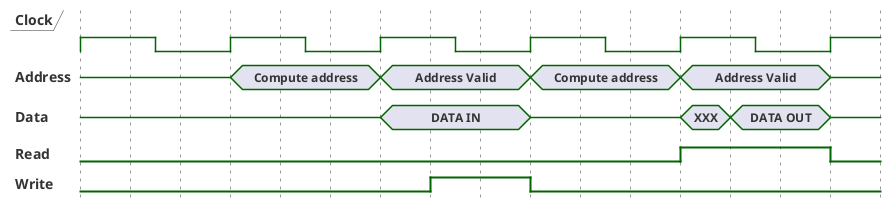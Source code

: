 @startuml
mode compact
hide time-axis
clock "Clock" as clk with period 30
concise "Address" as addr
concise "Data" as data
binary "Read" as rd
binary "Write" as wrt

@0 
data is {-}
addr is {-}

@30
addr is "Compute address"

@60
addr is "Address Valid"
data is "DATA IN"

@70
wrt is 1

@90
data is {-}
addr is "Compute address"
wrt is 0

@120
addr is "Address Valid"
rd is 1
data is "XXX"

@130
data is "DATA OUT"

@150
data is {-}
addr is {-}
rd is 0